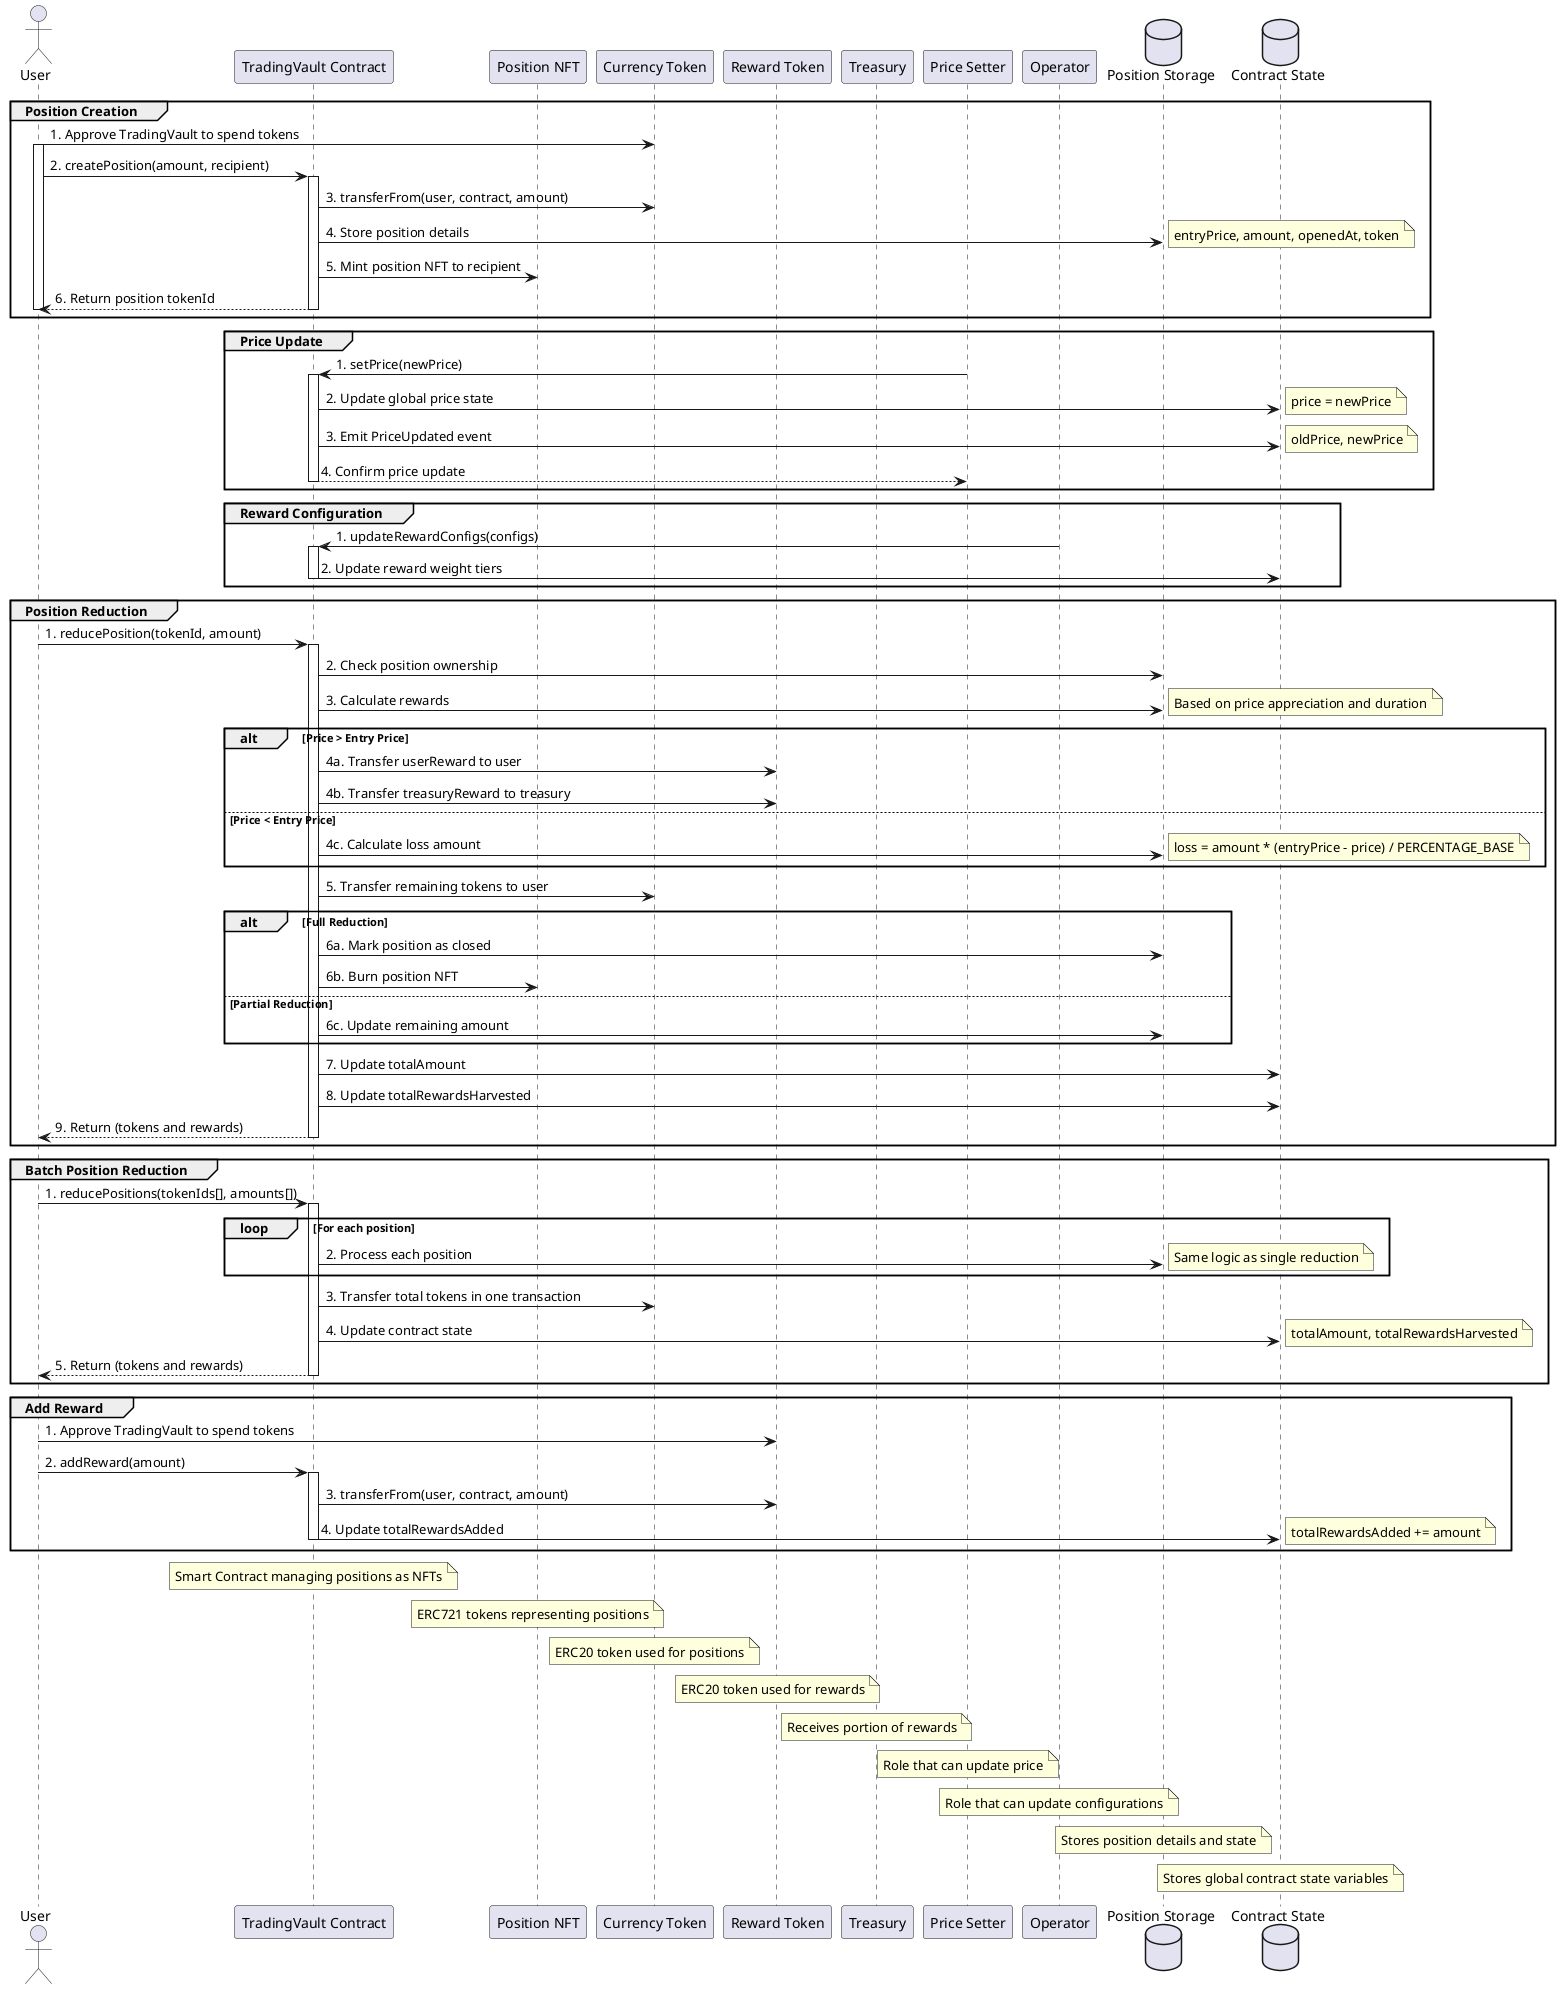 @startuml TradingVault User Flow Sequence

' Define participants
actor User
participant "TradingVault Contract" as TradingVault
participant "Position NFT" as NFT
participant "Currency Token" as Currency
participant "Reward Token" as RewardToken
participant "Treasury" as Treasury
participant "Price Setter" as PriceSetter
participant "Operator" as Operator
database "Position Storage" as PositionStorage
database "Contract State" as ContractState

' Style
skinparam sequence {
    ParticipantBackgroundColor LightBlue
    ActorBackgroundColor LightGreen
    DatabaseBackgroundColor LightPink
    LifeLineColor Gray
    BorderColor Black
}

' Position Creation Flow
group Position Creation
    User -> Currency: 1. Approve TradingVault to spend tokens
    activate User
    
    User -> TradingVault: 2. createPosition(amount, recipient)
    activate TradingVault
    
    TradingVault -> Currency: 3. transferFrom(user, contract, amount)
    TradingVault -> PositionStorage: 4. Store position details
    note right: entryPrice, amount, openedAt, token
    
    TradingVault -> NFT: 5. Mint position NFT to recipient
    TradingVault --> User: 6. Return position tokenId
    deactivate TradingVault
    deactivate User
end

' Price Update Flow
group Price Update
    PriceSetter -> TradingVault: 1. setPrice(newPrice)
    activate TradingVault
    
    TradingVault -> ContractState: 2. Update global price state
    note right: price = newPrice
    
    TradingVault -> ContractState: 3. Emit PriceUpdated event
    note right: oldPrice, newPrice
    
    TradingVault --> PriceSetter: 4. Confirm price update
    deactivate TradingVault
end

' Reward Configuration Flow
group Reward Configuration
    Operator -> TradingVault: 1. updateRewardConfigs(configs)
    activate TradingVault
    TradingVault -> ContractState: 2. Update reward weight tiers
    deactivate TradingVault
end

' Position Reduction Flow
group Position Reduction
    User -> TradingVault: 1. reducePosition(tokenId, amount)
    activate TradingVault
    
    TradingVault -> PositionStorage: 2. Check position ownership
    TradingVault -> PositionStorage: 3. Calculate rewards
    note right: Based on price appreciation and duration
    
    alt Price > Entry Price
        TradingVault -> RewardToken: 4a. Transfer userReward to user
        TradingVault -> RewardToken: 4b. Transfer treasuryReward to treasury
    else Price < Entry Price
        TradingVault -> PositionStorage: 4c. Calculate loss amount
        note right: loss = amount * (entryPrice - price) / PERCENTAGE_BASE
    end
    
    TradingVault -> Currency: 5. Transfer remaining tokens to user
    
    alt Full Reduction
        TradingVault -> PositionStorage: 6a. Mark position as closed
        TradingVault -> NFT: 6b. Burn position NFT
    else Partial Reduction
        TradingVault -> PositionStorage: 6c. Update remaining amount
    end
    
    TradingVault -> ContractState: 7. Update totalAmount
    TradingVault -> ContractState: 8. Update totalRewardsHarvested
    
    TradingVault --> User: 9. Return (tokens and rewards)
    deactivate TradingVault
end

' Batch Position Reduction Flow
group Batch Position Reduction
    User -> TradingVault: 1. reducePositions(tokenIds[], amounts[])
    activate TradingVault
    
    loop For each position
        TradingVault -> PositionStorage: 2. Process each position
        note right: Same logic as single reduction
    end
    
    TradingVault -> Currency: 3. Transfer total tokens in one transaction
    TradingVault -> ContractState: 4. Update contract state
    note right: totalAmount, totalRewardsHarvested
    
    TradingVault --> User: 5. Return (tokens and rewards)
    deactivate TradingVault
end

' Add Reward Flow
group Add Reward
    User -> RewardToken: 1. Approve TradingVault to spend tokens
    User -> TradingVault: 2. addReward(amount)
    activate TradingVault
    
    TradingVault -> RewardToken: 3. transferFrom(user, contract, amount)
    TradingVault -> ContractState: 4. Update totalRewardsAdded
    note right: totalRewardsAdded += amount
    
    deactivate TradingVault
end

' Add notes
note over TradingVault: Smart Contract managing positions as NFTs
note over NFT: ERC721 tokens representing positions
note over Currency: ERC20 token used for positions
note over RewardToken: ERC20 token used for rewards
note over Treasury: Receives portion of rewards
note over PriceSetter: Role that can update price
note over Operator: Role that can update configurations
note over PositionStorage: Stores position details and state
note over ContractState: Stores global contract state variables

@enduml 